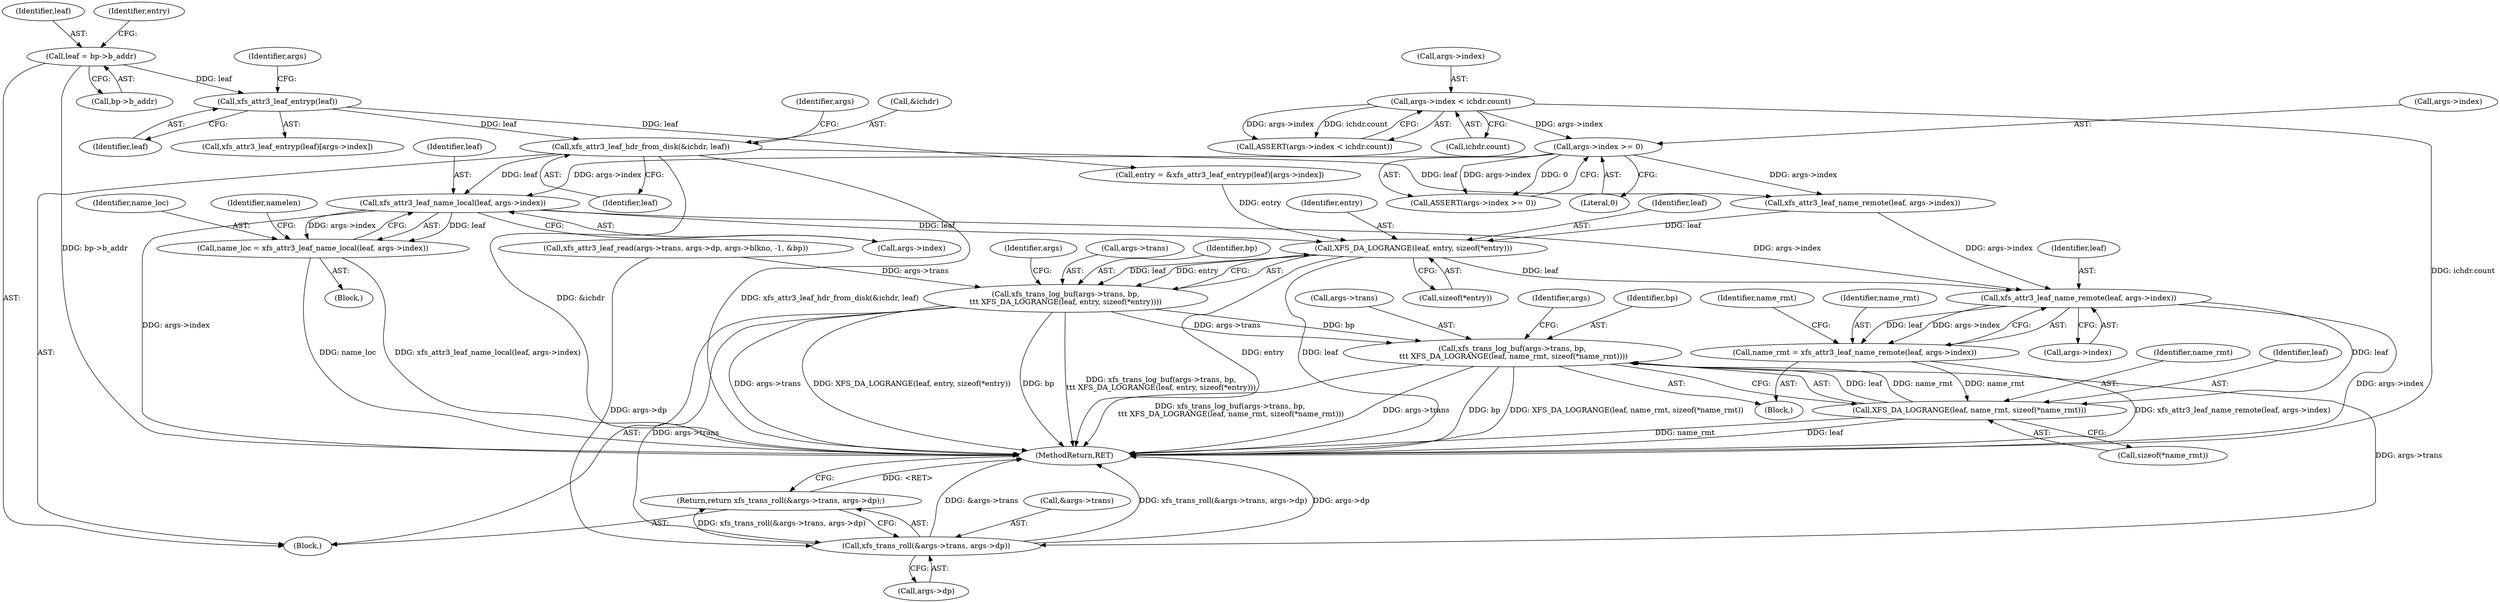 digraph "0_linux_8275cdd0e7ac550dcce2b3ef6d2fb3b808c1ae59_3@pointer" {
"1000183" [label="(Call,xfs_attr3_leaf_name_local(leaf, args->index))"];
"1000156" [label="(Call,xfs_attr3_leaf_hdr_from_disk(&ichdr, leaf))"];
"1000145" [label="(Call,xfs_attr3_leaf_entryp(leaf))"];
"1000136" [label="(Call,leaf = bp->b_addr)"];
"1000169" [label="(Call,args->index >= 0)"];
"1000161" [label="(Call,args->index < ichdr.count)"];
"1000181" [label="(Call,name_loc = xfs_attr3_leaf_name_local(leaf, args->index))"];
"1000255" [label="(Call,XFS_DA_LOGRANGE(leaf, entry, sizeof(*entry)))"];
"1000250" [label="(Call,xfs_trans_log_buf(args->trans, bp,\n\t\t\t XFS_DA_LOGRANGE(leaf, entry, sizeof(*entry))))"];
"1000297" [label="(Call,xfs_trans_log_buf(args->trans, bp,\n \t\t\t XFS_DA_LOGRANGE(leaf, name_rmt, sizeof(*name_rmt))))"];
"1000309" [label="(Call,xfs_trans_roll(&args->trans, args->dp))"];
"1000308" [label="(Return,return xfs_trans_roll(&args->trans, args->dp);)"];
"1000276" [label="(Call,xfs_attr3_leaf_name_remote(leaf, args->index))"];
"1000274" [label="(Call,name_rmt = xfs_attr3_leaf_name_remote(leaf, args->index))"];
"1000302" [label="(Call,XFS_DA_LOGRANGE(leaf, name_rmt, sizeof(*name_rmt)))"];
"1000283" [label="(Identifier,name_rmt)"];
"1000255" [label="(Call,XFS_DA_LOGRANGE(leaf, entry, sizeof(*entry)))"];
"1000204" [label="(Call,xfs_attr3_leaf_name_remote(leaf, args->index))"];
"1000173" [label="(Literal,0)"];
"1000161" [label="(Call,args->index < ichdr.count)"];
"1000258" [label="(Call,sizeof(*entry))"];
"1000156" [label="(Call,xfs_attr3_leaf_hdr_from_disk(&ichdr, leaf))"];
"1000254" [label="(Identifier,bp)"];
"1000275" [label="(Identifier,name_rmt)"];
"1000137" [label="(Identifier,leaf)"];
"1000265" [label="(Block,)"];
"1000310" [label="(Call,&args->trans)"];
"1000168" [label="(Call,ASSERT(args->index >= 0))"];
"1000141" [label="(Call,entry = &xfs_attr3_leaf_entryp(leaf)[args->index])"];
"1000277" [label="(Identifier,leaf)"];
"1000184" [label="(Identifier,leaf)"];
"1000263" [label="(Identifier,args)"];
"1000118" [label="(Call,xfs_attr3_leaf_read(args->trans, args->dp, args->blkno, -1, &bp))"];
"1000309" [label="(Call,xfs_trans_roll(&args->trans, args->dp))"];
"1000314" [label="(Call,args->dp)"];
"1000182" [label="(Identifier,name_loc)"];
"1000257" [label="(Identifier,entry)"];
"1000159" [label="(Identifier,leaf)"];
"1000142" [label="(Identifier,entry)"];
"1000251" [label="(Call,args->trans)"];
"1000162" [label="(Call,args->index)"];
"1000256" [label="(Identifier,leaf)"];
"1000250" [label="(Call,xfs_trans_log_buf(args->trans, bp,\n\t\t\t XFS_DA_LOGRANGE(leaf, entry, sizeof(*entry))))"];
"1000145" [label="(Call,xfs_attr3_leaf_entryp(leaf))"];
"1000138" [label="(Call,bp->b_addr)"];
"1000157" [label="(Call,&ichdr)"];
"1000183" [label="(Call,xfs_attr3_leaf_name_local(leaf, args->index))"];
"1000144" [label="(Call,xfs_attr3_leaf_entryp(leaf)[args->index])"];
"1000302" [label="(Call,XFS_DA_LOGRANGE(leaf, name_rmt, sizeof(*name_rmt)))"];
"1000189" [label="(Identifier,namelen)"];
"1000136" [label="(Call,leaf = bp->b_addr)"];
"1000301" [label="(Identifier,bp)"];
"1000170" [label="(Call,args->index)"];
"1000146" [label="(Identifier,leaf)"];
"1000298" [label="(Call,args->trans)"];
"1000148" [label="(Identifier,args)"];
"1000180" [label="(Block,)"];
"1000163" [label="(Identifier,args)"];
"1000297" [label="(Call,xfs_trans_log_buf(args->trans, bp,\n \t\t\t XFS_DA_LOGRANGE(leaf, name_rmt, sizeof(*name_rmt))))"];
"1000312" [label="(Identifier,args)"];
"1000303" [label="(Identifier,leaf)"];
"1000304" [label="(Identifier,name_rmt)"];
"1000317" [label="(MethodReturn,RET)"];
"1000308" [label="(Return,return xfs_trans_roll(&args->trans, args->dp);)"];
"1000305" [label="(Call,sizeof(*name_rmt))"];
"1000278" [label="(Call,args->index)"];
"1000160" [label="(Call,ASSERT(args->index < ichdr.count))"];
"1000181" [label="(Call,name_loc = xfs_attr3_leaf_name_local(leaf, args->index))"];
"1000104" [label="(Block,)"];
"1000185" [label="(Call,args->index)"];
"1000276" [label="(Call,xfs_attr3_leaf_name_remote(leaf, args->index))"];
"1000274" [label="(Call,name_rmt = xfs_attr3_leaf_name_remote(leaf, args->index))"];
"1000165" [label="(Call,ichdr.count)"];
"1000169" [label="(Call,args->index >= 0)"];
"1000183" -> "1000181"  [label="AST: "];
"1000183" -> "1000185"  [label="CFG: "];
"1000184" -> "1000183"  [label="AST: "];
"1000185" -> "1000183"  [label="AST: "];
"1000181" -> "1000183"  [label="CFG: "];
"1000183" -> "1000317"  [label="DDG: args->index"];
"1000183" -> "1000181"  [label="DDG: leaf"];
"1000183" -> "1000181"  [label="DDG: args->index"];
"1000156" -> "1000183"  [label="DDG: leaf"];
"1000169" -> "1000183"  [label="DDG: args->index"];
"1000183" -> "1000255"  [label="DDG: leaf"];
"1000183" -> "1000276"  [label="DDG: args->index"];
"1000156" -> "1000104"  [label="AST: "];
"1000156" -> "1000159"  [label="CFG: "];
"1000157" -> "1000156"  [label="AST: "];
"1000159" -> "1000156"  [label="AST: "];
"1000163" -> "1000156"  [label="CFG: "];
"1000156" -> "1000317"  [label="DDG: &ichdr"];
"1000156" -> "1000317"  [label="DDG: xfs_attr3_leaf_hdr_from_disk(&ichdr, leaf)"];
"1000145" -> "1000156"  [label="DDG: leaf"];
"1000156" -> "1000204"  [label="DDG: leaf"];
"1000145" -> "1000144"  [label="AST: "];
"1000145" -> "1000146"  [label="CFG: "];
"1000146" -> "1000145"  [label="AST: "];
"1000148" -> "1000145"  [label="CFG: "];
"1000145" -> "1000141"  [label="DDG: leaf"];
"1000136" -> "1000145"  [label="DDG: leaf"];
"1000136" -> "1000104"  [label="AST: "];
"1000136" -> "1000138"  [label="CFG: "];
"1000137" -> "1000136"  [label="AST: "];
"1000138" -> "1000136"  [label="AST: "];
"1000142" -> "1000136"  [label="CFG: "];
"1000136" -> "1000317"  [label="DDG: bp->b_addr"];
"1000169" -> "1000168"  [label="AST: "];
"1000169" -> "1000173"  [label="CFG: "];
"1000170" -> "1000169"  [label="AST: "];
"1000173" -> "1000169"  [label="AST: "];
"1000168" -> "1000169"  [label="CFG: "];
"1000169" -> "1000168"  [label="DDG: args->index"];
"1000169" -> "1000168"  [label="DDG: 0"];
"1000161" -> "1000169"  [label="DDG: args->index"];
"1000169" -> "1000204"  [label="DDG: args->index"];
"1000161" -> "1000160"  [label="AST: "];
"1000161" -> "1000165"  [label="CFG: "];
"1000162" -> "1000161"  [label="AST: "];
"1000165" -> "1000161"  [label="AST: "];
"1000160" -> "1000161"  [label="CFG: "];
"1000161" -> "1000317"  [label="DDG: ichdr.count"];
"1000161" -> "1000160"  [label="DDG: args->index"];
"1000161" -> "1000160"  [label="DDG: ichdr.count"];
"1000181" -> "1000180"  [label="AST: "];
"1000182" -> "1000181"  [label="AST: "];
"1000189" -> "1000181"  [label="CFG: "];
"1000181" -> "1000317"  [label="DDG: name_loc"];
"1000181" -> "1000317"  [label="DDG: xfs_attr3_leaf_name_local(leaf, args->index)"];
"1000255" -> "1000250"  [label="AST: "];
"1000255" -> "1000258"  [label="CFG: "];
"1000256" -> "1000255"  [label="AST: "];
"1000257" -> "1000255"  [label="AST: "];
"1000258" -> "1000255"  [label="AST: "];
"1000250" -> "1000255"  [label="CFG: "];
"1000255" -> "1000317"  [label="DDG: entry"];
"1000255" -> "1000317"  [label="DDG: leaf"];
"1000255" -> "1000250"  [label="DDG: leaf"];
"1000255" -> "1000250"  [label="DDG: entry"];
"1000204" -> "1000255"  [label="DDG: leaf"];
"1000141" -> "1000255"  [label="DDG: entry"];
"1000255" -> "1000276"  [label="DDG: leaf"];
"1000250" -> "1000104"  [label="AST: "];
"1000251" -> "1000250"  [label="AST: "];
"1000254" -> "1000250"  [label="AST: "];
"1000263" -> "1000250"  [label="CFG: "];
"1000250" -> "1000317"  [label="DDG: args->trans"];
"1000250" -> "1000317"  [label="DDG: XFS_DA_LOGRANGE(leaf, entry, sizeof(*entry))"];
"1000250" -> "1000317"  [label="DDG: bp"];
"1000250" -> "1000317"  [label="DDG: xfs_trans_log_buf(args->trans, bp,\n\t\t\t XFS_DA_LOGRANGE(leaf, entry, sizeof(*entry)))"];
"1000118" -> "1000250"  [label="DDG: args->trans"];
"1000250" -> "1000297"  [label="DDG: args->trans"];
"1000250" -> "1000297"  [label="DDG: bp"];
"1000250" -> "1000309"  [label="DDG: args->trans"];
"1000297" -> "1000265"  [label="AST: "];
"1000297" -> "1000302"  [label="CFG: "];
"1000298" -> "1000297"  [label="AST: "];
"1000301" -> "1000297"  [label="AST: "];
"1000302" -> "1000297"  [label="AST: "];
"1000312" -> "1000297"  [label="CFG: "];
"1000297" -> "1000317"  [label="DDG: xfs_trans_log_buf(args->trans, bp,\n \t\t\t XFS_DA_LOGRANGE(leaf, name_rmt, sizeof(*name_rmt)))"];
"1000297" -> "1000317"  [label="DDG: args->trans"];
"1000297" -> "1000317"  [label="DDG: bp"];
"1000297" -> "1000317"  [label="DDG: XFS_DA_LOGRANGE(leaf, name_rmt, sizeof(*name_rmt))"];
"1000302" -> "1000297"  [label="DDG: leaf"];
"1000302" -> "1000297"  [label="DDG: name_rmt"];
"1000297" -> "1000309"  [label="DDG: args->trans"];
"1000309" -> "1000308"  [label="AST: "];
"1000309" -> "1000314"  [label="CFG: "];
"1000310" -> "1000309"  [label="AST: "];
"1000314" -> "1000309"  [label="AST: "];
"1000308" -> "1000309"  [label="CFG: "];
"1000309" -> "1000317"  [label="DDG: &args->trans"];
"1000309" -> "1000317"  [label="DDG: xfs_trans_roll(&args->trans, args->dp)"];
"1000309" -> "1000317"  [label="DDG: args->dp"];
"1000309" -> "1000308"  [label="DDG: xfs_trans_roll(&args->trans, args->dp)"];
"1000118" -> "1000309"  [label="DDG: args->dp"];
"1000308" -> "1000104"  [label="AST: "];
"1000317" -> "1000308"  [label="CFG: "];
"1000308" -> "1000317"  [label="DDG: <RET>"];
"1000276" -> "1000274"  [label="AST: "];
"1000276" -> "1000278"  [label="CFG: "];
"1000277" -> "1000276"  [label="AST: "];
"1000278" -> "1000276"  [label="AST: "];
"1000274" -> "1000276"  [label="CFG: "];
"1000276" -> "1000317"  [label="DDG: args->index"];
"1000276" -> "1000274"  [label="DDG: leaf"];
"1000276" -> "1000274"  [label="DDG: args->index"];
"1000204" -> "1000276"  [label="DDG: args->index"];
"1000276" -> "1000302"  [label="DDG: leaf"];
"1000274" -> "1000265"  [label="AST: "];
"1000275" -> "1000274"  [label="AST: "];
"1000283" -> "1000274"  [label="CFG: "];
"1000274" -> "1000317"  [label="DDG: xfs_attr3_leaf_name_remote(leaf, args->index)"];
"1000274" -> "1000302"  [label="DDG: name_rmt"];
"1000302" -> "1000305"  [label="CFG: "];
"1000303" -> "1000302"  [label="AST: "];
"1000304" -> "1000302"  [label="AST: "];
"1000305" -> "1000302"  [label="AST: "];
"1000302" -> "1000317"  [label="DDG: name_rmt"];
"1000302" -> "1000317"  [label="DDG: leaf"];
}
